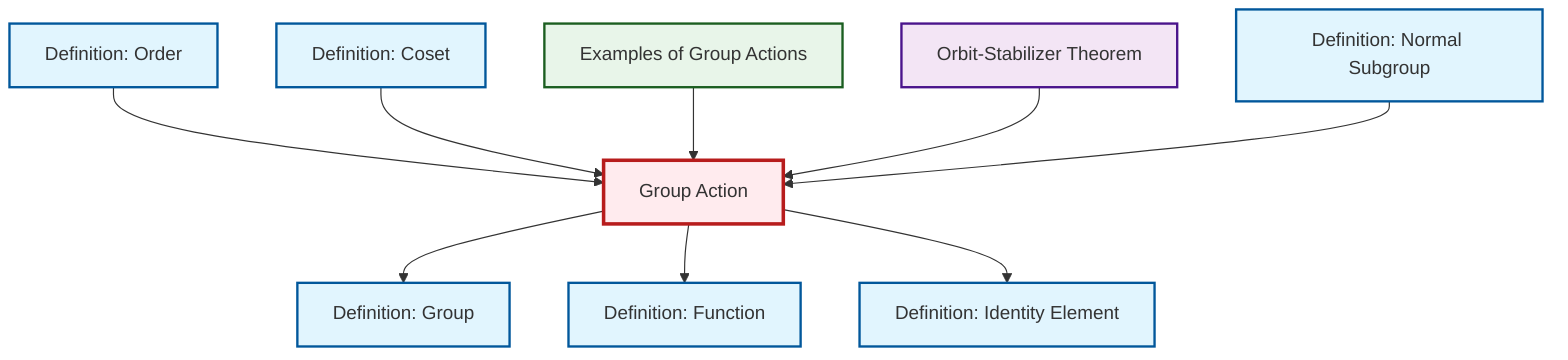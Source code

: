 graph TD
    classDef definition fill:#e1f5fe,stroke:#01579b,stroke-width:2px
    classDef theorem fill:#f3e5f5,stroke:#4a148c,stroke-width:2px
    classDef axiom fill:#fff3e0,stroke:#e65100,stroke-width:2px
    classDef example fill:#e8f5e9,stroke:#1b5e20,stroke-width:2px
    classDef current fill:#ffebee,stroke:#b71c1c,stroke-width:3px
    ex-group-action-examples["Examples of Group Actions"]:::example
    def-order["Definition: Order"]:::definition
    def-group-action["Group Action"]:::definition
    def-function["Definition: Function"]:::definition
    def-group["Definition: Group"]:::definition
    def-coset["Definition: Coset"]:::definition
    thm-orbit-stabilizer["Orbit-Stabilizer Theorem"]:::theorem
    def-normal-subgroup["Definition: Normal Subgroup"]:::definition
    def-identity-element["Definition: Identity Element"]:::definition
    def-group-action --> def-group
    def-order --> def-group-action
    def-coset --> def-group-action
    ex-group-action-examples --> def-group-action
    thm-orbit-stabilizer --> def-group-action
    def-group-action --> def-function
    def-group-action --> def-identity-element
    def-normal-subgroup --> def-group-action
    class def-group-action current